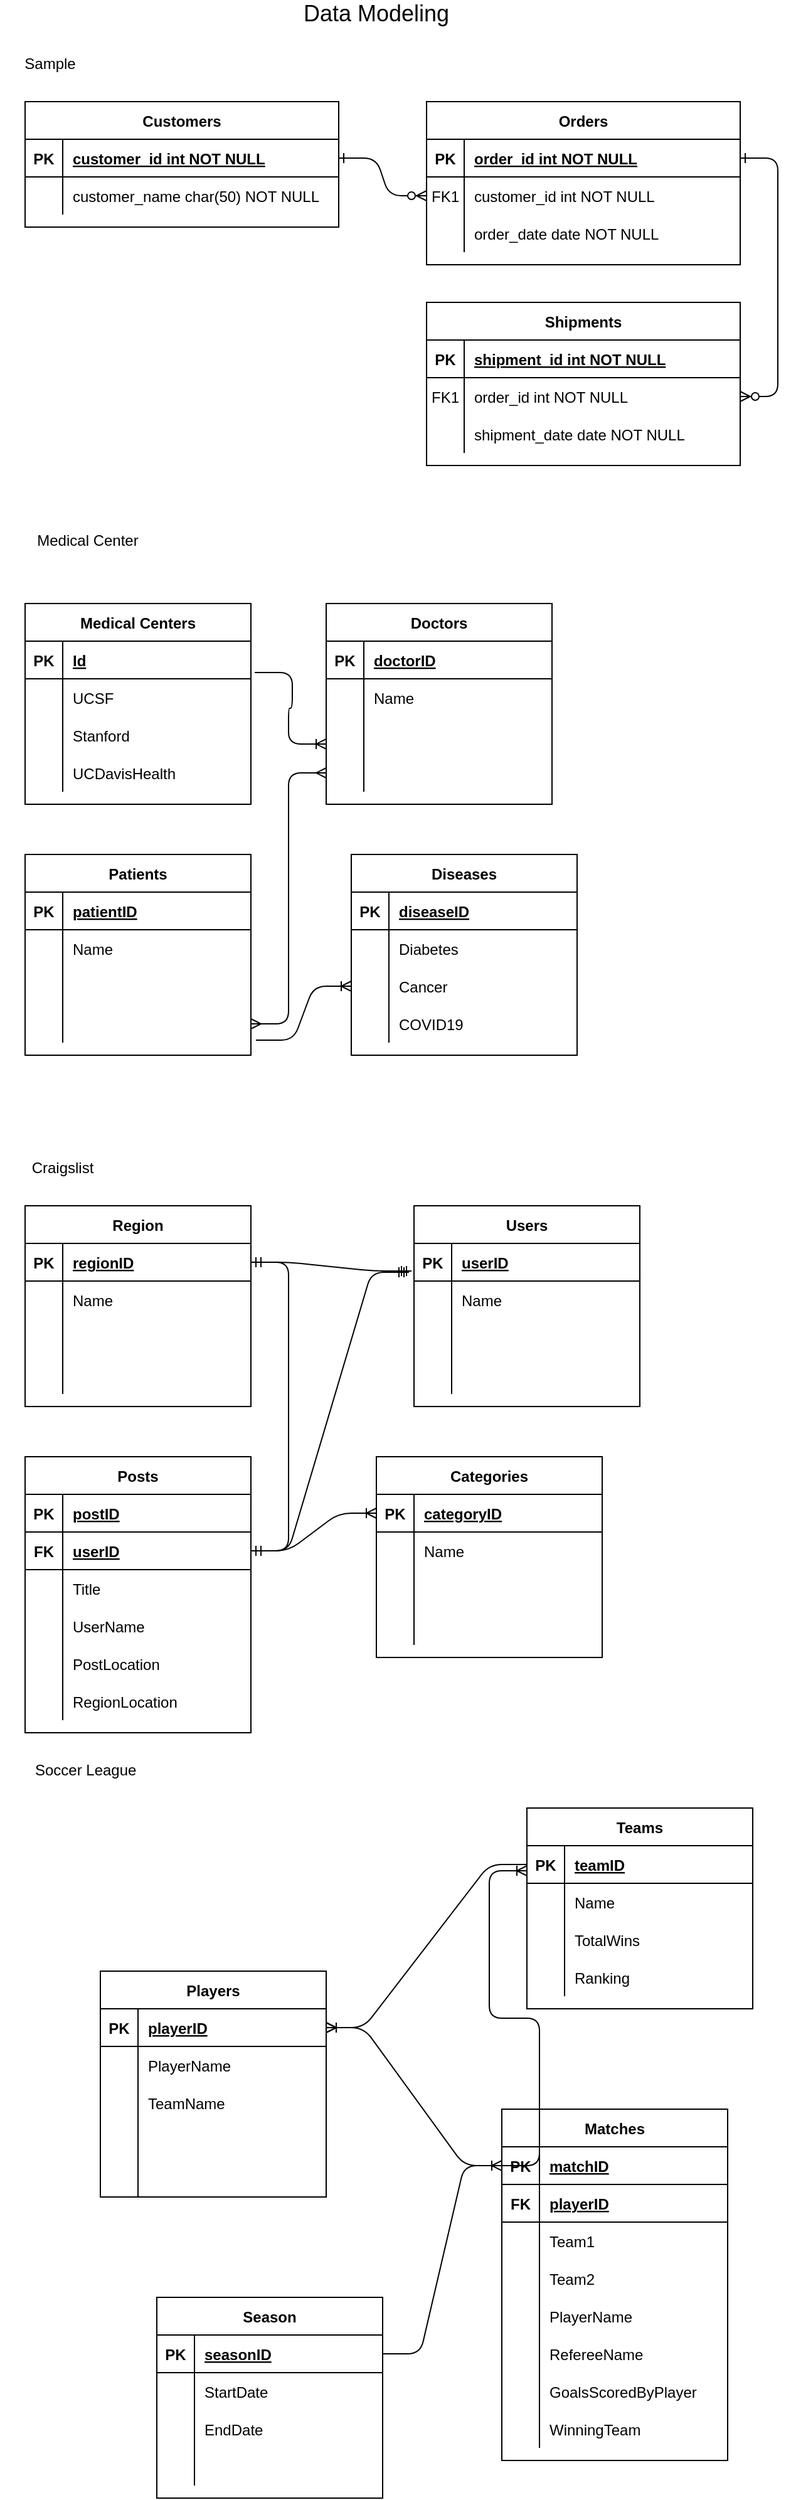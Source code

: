 <mxfile version="14.3.2" type="github">
  <diagram id="R2lEEEUBdFMjLlhIrx00" name="Page-1">
    <mxGraphModel dx="645" dy="702" grid="1" gridSize="10" guides="1" tooltips="1" connect="1" arrows="1" fold="1" page="1" pageScale="1" pageWidth="850" pageHeight="1100" math="0" shadow="0" extFonts="Permanent Marker^https://fonts.googleapis.com/css?family=Permanent+Marker">
      <root>
        <mxCell id="0" />
        <mxCell id="1" parent="0" />
        <mxCell id="C-vyLk0tnHw3VtMMgP7b-1" value="" style="edgeStyle=entityRelationEdgeStyle;endArrow=ERzeroToMany;startArrow=ERone;endFill=1;startFill=0;" parent="1" source="C-vyLk0tnHw3VtMMgP7b-24" target="C-vyLk0tnHw3VtMMgP7b-6" edge="1">
          <mxGeometry width="100" height="100" relative="1" as="geometry">
            <mxPoint x="340" y="720" as="sourcePoint" />
            <mxPoint x="440" y="620" as="targetPoint" />
          </mxGeometry>
        </mxCell>
        <mxCell id="C-vyLk0tnHw3VtMMgP7b-12" value="" style="edgeStyle=entityRelationEdgeStyle;endArrow=ERzeroToMany;startArrow=ERone;endFill=1;startFill=0;" parent="1" source="C-vyLk0tnHw3VtMMgP7b-3" target="C-vyLk0tnHw3VtMMgP7b-17" edge="1">
          <mxGeometry width="100" height="100" relative="1" as="geometry">
            <mxPoint x="400" y="180" as="sourcePoint" />
            <mxPoint x="460" y="205" as="targetPoint" />
          </mxGeometry>
        </mxCell>
        <mxCell id="C-vyLk0tnHw3VtMMgP7b-2" value="Orders" style="shape=table;startSize=30;container=1;collapsible=1;childLayout=tableLayout;fixedRows=1;rowLines=0;fontStyle=1;align=center;resizeLast=1;" parent="1" vertex="1">
          <mxGeometry x="440" y="80" width="250" height="130" as="geometry" />
        </mxCell>
        <mxCell id="C-vyLk0tnHw3VtMMgP7b-3" value="" style="shape=partialRectangle;collapsible=0;dropTarget=0;pointerEvents=0;fillColor=none;points=[[0,0.5],[1,0.5]];portConstraint=eastwest;top=0;left=0;right=0;bottom=1;" parent="C-vyLk0tnHw3VtMMgP7b-2" vertex="1">
          <mxGeometry y="30" width="250" height="30" as="geometry" />
        </mxCell>
        <mxCell id="C-vyLk0tnHw3VtMMgP7b-4" value="PK" style="shape=partialRectangle;overflow=hidden;connectable=0;fillColor=none;top=0;left=0;bottom=0;right=0;fontStyle=1;" parent="C-vyLk0tnHw3VtMMgP7b-3" vertex="1">
          <mxGeometry width="30" height="30" as="geometry" />
        </mxCell>
        <mxCell id="C-vyLk0tnHw3VtMMgP7b-5" value="order_id int NOT NULL " style="shape=partialRectangle;overflow=hidden;connectable=0;fillColor=none;top=0;left=0;bottom=0;right=0;align=left;spacingLeft=6;fontStyle=5;" parent="C-vyLk0tnHw3VtMMgP7b-3" vertex="1">
          <mxGeometry x="30" width="220" height="30" as="geometry" />
        </mxCell>
        <mxCell id="C-vyLk0tnHw3VtMMgP7b-6" value="" style="shape=partialRectangle;collapsible=0;dropTarget=0;pointerEvents=0;fillColor=none;points=[[0,0.5],[1,0.5]];portConstraint=eastwest;top=0;left=0;right=0;bottom=0;" parent="C-vyLk0tnHw3VtMMgP7b-2" vertex="1">
          <mxGeometry y="60" width="250" height="30" as="geometry" />
        </mxCell>
        <mxCell id="C-vyLk0tnHw3VtMMgP7b-7" value="FK1" style="shape=partialRectangle;overflow=hidden;connectable=0;fillColor=none;top=0;left=0;bottom=0;right=0;" parent="C-vyLk0tnHw3VtMMgP7b-6" vertex="1">
          <mxGeometry width="30" height="30" as="geometry" />
        </mxCell>
        <mxCell id="C-vyLk0tnHw3VtMMgP7b-8" value="customer_id int NOT NULL" style="shape=partialRectangle;overflow=hidden;connectable=0;fillColor=none;top=0;left=0;bottom=0;right=0;align=left;spacingLeft=6;" parent="C-vyLk0tnHw3VtMMgP7b-6" vertex="1">
          <mxGeometry x="30" width="220" height="30" as="geometry" />
        </mxCell>
        <mxCell id="C-vyLk0tnHw3VtMMgP7b-9" value="" style="shape=partialRectangle;collapsible=0;dropTarget=0;pointerEvents=0;fillColor=none;points=[[0,0.5],[1,0.5]];portConstraint=eastwest;top=0;left=0;right=0;bottom=0;" parent="C-vyLk0tnHw3VtMMgP7b-2" vertex="1">
          <mxGeometry y="90" width="250" height="30" as="geometry" />
        </mxCell>
        <mxCell id="C-vyLk0tnHw3VtMMgP7b-10" value="" style="shape=partialRectangle;overflow=hidden;connectable=0;fillColor=none;top=0;left=0;bottom=0;right=0;" parent="C-vyLk0tnHw3VtMMgP7b-9" vertex="1">
          <mxGeometry width="30" height="30" as="geometry" />
        </mxCell>
        <mxCell id="C-vyLk0tnHw3VtMMgP7b-11" value="order_date date NOT NULL" style="shape=partialRectangle;overflow=hidden;connectable=0;fillColor=none;top=0;left=0;bottom=0;right=0;align=left;spacingLeft=6;" parent="C-vyLk0tnHw3VtMMgP7b-9" vertex="1">
          <mxGeometry x="30" width="220" height="30" as="geometry" />
        </mxCell>
        <mxCell id="C-vyLk0tnHw3VtMMgP7b-13" value="Shipments" style="shape=table;startSize=30;container=1;collapsible=1;childLayout=tableLayout;fixedRows=1;rowLines=0;fontStyle=1;align=center;resizeLast=1;" parent="1" vertex="1">
          <mxGeometry x="440" y="240" width="250" height="130" as="geometry" />
        </mxCell>
        <mxCell id="C-vyLk0tnHw3VtMMgP7b-14" value="" style="shape=partialRectangle;collapsible=0;dropTarget=0;pointerEvents=0;fillColor=none;points=[[0,0.5],[1,0.5]];portConstraint=eastwest;top=0;left=0;right=0;bottom=1;" parent="C-vyLk0tnHw3VtMMgP7b-13" vertex="1">
          <mxGeometry y="30" width="250" height="30" as="geometry" />
        </mxCell>
        <mxCell id="C-vyLk0tnHw3VtMMgP7b-15" value="PK" style="shape=partialRectangle;overflow=hidden;connectable=0;fillColor=none;top=0;left=0;bottom=0;right=0;fontStyle=1;" parent="C-vyLk0tnHw3VtMMgP7b-14" vertex="1">
          <mxGeometry width="30" height="30" as="geometry" />
        </mxCell>
        <mxCell id="C-vyLk0tnHw3VtMMgP7b-16" value="shipment_id int NOT NULL " style="shape=partialRectangle;overflow=hidden;connectable=0;fillColor=none;top=0;left=0;bottom=0;right=0;align=left;spacingLeft=6;fontStyle=5;" parent="C-vyLk0tnHw3VtMMgP7b-14" vertex="1">
          <mxGeometry x="30" width="220" height="30" as="geometry" />
        </mxCell>
        <mxCell id="C-vyLk0tnHw3VtMMgP7b-17" value="" style="shape=partialRectangle;collapsible=0;dropTarget=0;pointerEvents=0;fillColor=none;points=[[0,0.5],[1,0.5]];portConstraint=eastwest;top=0;left=0;right=0;bottom=0;" parent="C-vyLk0tnHw3VtMMgP7b-13" vertex="1">
          <mxGeometry y="60" width="250" height="30" as="geometry" />
        </mxCell>
        <mxCell id="C-vyLk0tnHw3VtMMgP7b-18" value="FK1" style="shape=partialRectangle;overflow=hidden;connectable=0;fillColor=none;top=0;left=0;bottom=0;right=0;" parent="C-vyLk0tnHw3VtMMgP7b-17" vertex="1">
          <mxGeometry width="30" height="30" as="geometry" />
        </mxCell>
        <mxCell id="C-vyLk0tnHw3VtMMgP7b-19" value="order_id int NOT NULL" style="shape=partialRectangle;overflow=hidden;connectable=0;fillColor=none;top=0;left=0;bottom=0;right=0;align=left;spacingLeft=6;" parent="C-vyLk0tnHw3VtMMgP7b-17" vertex="1">
          <mxGeometry x="30" width="220" height="30" as="geometry" />
        </mxCell>
        <mxCell id="C-vyLk0tnHw3VtMMgP7b-20" value="" style="shape=partialRectangle;collapsible=0;dropTarget=0;pointerEvents=0;fillColor=none;points=[[0,0.5],[1,0.5]];portConstraint=eastwest;top=0;left=0;right=0;bottom=0;" parent="C-vyLk0tnHw3VtMMgP7b-13" vertex="1">
          <mxGeometry y="90" width="250" height="30" as="geometry" />
        </mxCell>
        <mxCell id="C-vyLk0tnHw3VtMMgP7b-21" value="" style="shape=partialRectangle;overflow=hidden;connectable=0;fillColor=none;top=0;left=0;bottom=0;right=0;" parent="C-vyLk0tnHw3VtMMgP7b-20" vertex="1">
          <mxGeometry width="30" height="30" as="geometry" />
        </mxCell>
        <mxCell id="C-vyLk0tnHw3VtMMgP7b-22" value="shipment_date date NOT NULL" style="shape=partialRectangle;overflow=hidden;connectable=0;fillColor=none;top=0;left=0;bottom=0;right=0;align=left;spacingLeft=6;" parent="C-vyLk0tnHw3VtMMgP7b-20" vertex="1">
          <mxGeometry x="30" width="220" height="30" as="geometry" />
        </mxCell>
        <mxCell id="C-vyLk0tnHw3VtMMgP7b-23" value="Customers" style="shape=table;startSize=30;container=1;collapsible=1;childLayout=tableLayout;fixedRows=1;rowLines=0;fontStyle=1;align=center;resizeLast=1;" parent="1" vertex="1">
          <mxGeometry x="120" y="80" width="250" height="100" as="geometry" />
        </mxCell>
        <mxCell id="C-vyLk0tnHw3VtMMgP7b-24" value="" style="shape=partialRectangle;collapsible=0;dropTarget=0;pointerEvents=0;fillColor=none;points=[[0,0.5],[1,0.5]];portConstraint=eastwest;top=0;left=0;right=0;bottom=1;" parent="C-vyLk0tnHw3VtMMgP7b-23" vertex="1">
          <mxGeometry y="30" width="250" height="30" as="geometry" />
        </mxCell>
        <mxCell id="C-vyLk0tnHw3VtMMgP7b-25" value="PK" style="shape=partialRectangle;overflow=hidden;connectable=0;fillColor=none;top=0;left=0;bottom=0;right=0;fontStyle=1;" parent="C-vyLk0tnHw3VtMMgP7b-24" vertex="1">
          <mxGeometry width="30" height="30" as="geometry" />
        </mxCell>
        <mxCell id="C-vyLk0tnHw3VtMMgP7b-26" value="customer_id int NOT NULL " style="shape=partialRectangle;overflow=hidden;connectable=0;fillColor=none;top=0;left=0;bottom=0;right=0;align=left;spacingLeft=6;fontStyle=5;" parent="C-vyLk0tnHw3VtMMgP7b-24" vertex="1">
          <mxGeometry x="30" width="220" height="30" as="geometry" />
        </mxCell>
        <mxCell id="C-vyLk0tnHw3VtMMgP7b-27" value="" style="shape=partialRectangle;collapsible=0;dropTarget=0;pointerEvents=0;fillColor=none;points=[[0,0.5],[1,0.5]];portConstraint=eastwest;top=0;left=0;right=0;bottom=0;" parent="C-vyLk0tnHw3VtMMgP7b-23" vertex="1">
          <mxGeometry y="60" width="250" height="30" as="geometry" />
        </mxCell>
        <mxCell id="C-vyLk0tnHw3VtMMgP7b-28" value="" style="shape=partialRectangle;overflow=hidden;connectable=0;fillColor=none;top=0;left=0;bottom=0;right=0;" parent="C-vyLk0tnHw3VtMMgP7b-27" vertex="1">
          <mxGeometry width="30" height="30" as="geometry" />
        </mxCell>
        <mxCell id="C-vyLk0tnHw3VtMMgP7b-29" value="customer_name char(50) NOT NULL" style="shape=partialRectangle;overflow=hidden;connectable=0;fillColor=none;top=0;left=0;bottom=0;right=0;align=left;spacingLeft=6;" parent="C-vyLk0tnHw3VtMMgP7b-27" vertex="1">
          <mxGeometry x="30" width="220" height="30" as="geometry" />
        </mxCell>
        <mxCell id="OICg_AFk18oYCSIzm3PE-1" value="Sample" style="text;html=1;strokeColor=none;fillColor=none;align=center;verticalAlign=middle;whiteSpace=wrap;rounded=0;" vertex="1" parent="1">
          <mxGeometry x="120" y="40" width="40" height="20" as="geometry" />
        </mxCell>
        <mxCell id="OICg_AFk18oYCSIzm3PE-2" value="&lt;font style=&quot;font-size: 18px&quot;&gt;Data Modeling&lt;/font&gt;" style="text;html=1;strokeColor=none;fillColor=none;align=center;verticalAlign=middle;whiteSpace=wrap;rounded=0;" vertex="1" parent="1">
          <mxGeometry x="100" width="600" height="20" as="geometry" />
        </mxCell>
        <mxCell id="OICg_AFk18oYCSIzm3PE-19" value="Medical Centers" style="shape=table;startSize=30;container=1;collapsible=1;childLayout=tableLayout;fixedRows=1;rowLines=0;fontStyle=1;align=center;resizeLast=1;" vertex="1" parent="1">
          <mxGeometry x="120" y="480" width="180" height="160" as="geometry" />
        </mxCell>
        <mxCell id="OICg_AFk18oYCSIzm3PE-20" value="" style="shape=partialRectangle;collapsible=0;dropTarget=0;pointerEvents=0;fillColor=none;top=0;left=0;bottom=1;right=0;points=[[0,0.5],[1,0.5]];portConstraint=eastwest;" vertex="1" parent="OICg_AFk18oYCSIzm3PE-19">
          <mxGeometry y="30" width="180" height="30" as="geometry" />
        </mxCell>
        <mxCell id="OICg_AFk18oYCSIzm3PE-21" value="PK" style="shape=partialRectangle;connectable=0;fillColor=none;top=0;left=0;bottom=0;right=0;fontStyle=1;overflow=hidden;" vertex="1" parent="OICg_AFk18oYCSIzm3PE-20">
          <mxGeometry width="30" height="30" as="geometry" />
        </mxCell>
        <mxCell id="OICg_AFk18oYCSIzm3PE-22" value="Id" style="shape=partialRectangle;connectable=0;fillColor=none;top=0;left=0;bottom=0;right=0;align=left;spacingLeft=6;fontStyle=5;overflow=hidden;" vertex="1" parent="OICg_AFk18oYCSIzm3PE-20">
          <mxGeometry x="30" width="150" height="30" as="geometry" />
        </mxCell>
        <mxCell id="OICg_AFk18oYCSIzm3PE-23" value="" style="shape=partialRectangle;collapsible=0;dropTarget=0;pointerEvents=0;fillColor=none;top=0;left=0;bottom=0;right=0;points=[[0,0.5],[1,0.5]];portConstraint=eastwest;" vertex="1" parent="OICg_AFk18oYCSIzm3PE-19">
          <mxGeometry y="60" width="180" height="30" as="geometry" />
        </mxCell>
        <mxCell id="OICg_AFk18oYCSIzm3PE-24" value="" style="shape=partialRectangle;connectable=0;fillColor=none;top=0;left=0;bottom=0;right=0;editable=1;overflow=hidden;" vertex="1" parent="OICg_AFk18oYCSIzm3PE-23">
          <mxGeometry width="30" height="30" as="geometry" />
        </mxCell>
        <mxCell id="OICg_AFk18oYCSIzm3PE-25" value="UCSF" style="shape=partialRectangle;connectable=0;fillColor=none;top=0;left=0;bottom=0;right=0;align=left;spacingLeft=6;overflow=hidden;" vertex="1" parent="OICg_AFk18oYCSIzm3PE-23">
          <mxGeometry x="30" width="150" height="30" as="geometry" />
        </mxCell>
        <mxCell id="OICg_AFk18oYCSIzm3PE-26" value="" style="shape=partialRectangle;collapsible=0;dropTarget=0;pointerEvents=0;fillColor=none;top=0;left=0;bottom=0;right=0;points=[[0,0.5],[1,0.5]];portConstraint=eastwest;" vertex="1" parent="OICg_AFk18oYCSIzm3PE-19">
          <mxGeometry y="90" width="180" height="30" as="geometry" />
        </mxCell>
        <mxCell id="OICg_AFk18oYCSIzm3PE-27" value="" style="shape=partialRectangle;connectable=0;fillColor=none;top=0;left=0;bottom=0;right=0;editable=1;overflow=hidden;" vertex="1" parent="OICg_AFk18oYCSIzm3PE-26">
          <mxGeometry width="30" height="30" as="geometry" />
        </mxCell>
        <mxCell id="OICg_AFk18oYCSIzm3PE-28" value="Stanford" style="shape=partialRectangle;connectable=0;fillColor=none;top=0;left=0;bottom=0;right=0;align=left;spacingLeft=6;overflow=hidden;" vertex="1" parent="OICg_AFk18oYCSIzm3PE-26">
          <mxGeometry x="30" width="150" height="30" as="geometry" />
        </mxCell>
        <mxCell id="OICg_AFk18oYCSIzm3PE-29" value="" style="shape=partialRectangle;collapsible=0;dropTarget=0;pointerEvents=0;fillColor=none;top=0;left=0;bottom=0;right=0;points=[[0,0.5],[1,0.5]];portConstraint=eastwest;" vertex="1" parent="OICg_AFk18oYCSIzm3PE-19">
          <mxGeometry y="120" width="180" height="30" as="geometry" />
        </mxCell>
        <mxCell id="OICg_AFk18oYCSIzm3PE-30" value="" style="shape=partialRectangle;connectable=0;fillColor=none;top=0;left=0;bottom=0;right=0;editable=1;overflow=hidden;" vertex="1" parent="OICg_AFk18oYCSIzm3PE-29">
          <mxGeometry width="30" height="30" as="geometry" />
        </mxCell>
        <mxCell id="OICg_AFk18oYCSIzm3PE-31" value="UCDavisHealth" style="shape=partialRectangle;connectable=0;fillColor=none;top=0;left=0;bottom=0;right=0;align=left;spacingLeft=6;overflow=hidden;" vertex="1" parent="OICg_AFk18oYCSIzm3PE-29">
          <mxGeometry x="30" width="150" height="30" as="geometry" />
        </mxCell>
        <mxCell id="OICg_AFk18oYCSIzm3PE-32" value="Doctors" style="shape=table;startSize=30;container=1;collapsible=1;childLayout=tableLayout;fixedRows=1;rowLines=0;fontStyle=1;align=center;resizeLast=1;" vertex="1" parent="1">
          <mxGeometry x="360" y="480" width="180" height="160" as="geometry" />
        </mxCell>
        <mxCell id="OICg_AFk18oYCSIzm3PE-33" value="" style="shape=partialRectangle;collapsible=0;dropTarget=0;pointerEvents=0;fillColor=none;top=0;left=0;bottom=1;right=0;points=[[0,0.5],[1,0.5]];portConstraint=eastwest;" vertex="1" parent="OICg_AFk18oYCSIzm3PE-32">
          <mxGeometry y="30" width="180" height="30" as="geometry" />
        </mxCell>
        <mxCell id="OICg_AFk18oYCSIzm3PE-34" value="PK" style="shape=partialRectangle;connectable=0;fillColor=none;top=0;left=0;bottom=0;right=0;fontStyle=1;overflow=hidden;" vertex="1" parent="OICg_AFk18oYCSIzm3PE-33">
          <mxGeometry width="30" height="30" as="geometry" />
        </mxCell>
        <mxCell id="OICg_AFk18oYCSIzm3PE-35" value="doctorID" style="shape=partialRectangle;connectable=0;fillColor=none;top=0;left=0;bottom=0;right=0;align=left;spacingLeft=6;fontStyle=5;overflow=hidden;" vertex="1" parent="OICg_AFk18oYCSIzm3PE-33">
          <mxGeometry x="30" width="150" height="30" as="geometry" />
        </mxCell>
        <mxCell id="OICg_AFk18oYCSIzm3PE-36" value="" style="shape=partialRectangle;collapsible=0;dropTarget=0;pointerEvents=0;fillColor=none;top=0;left=0;bottom=0;right=0;points=[[0,0.5],[1,0.5]];portConstraint=eastwest;" vertex="1" parent="OICg_AFk18oYCSIzm3PE-32">
          <mxGeometry y="60" width="180" height="30" as="geometry" />
        </mxCell>
        <mxCell id="OICg_AFk18oYCSIzm3PE-37" value="" style="shape=partialRectangle;connectable=0;fillColor=none;top=0;left=0;bottom=0;right=0;editable=1;overflow=hidden;" vertex="1" parent="OICg_AFk18oYCSIzm3PE-36">
          <mxGeometry width="30" height="30" as="geometry" />
        </mxCell>
        <mxCell id="OICg_AFk18oYCSIzm3PE-38" value="Name" style="shape=partialRectangle;connectable=0;fillColor=none;top=0;left=0;bottom=0;right=0;align=left;spacingLeft=6;overflow=hidden;" vertex="1" parent="OICg_AFk18oYCSIzm3PE-36">
          <mxGeometry x="30" width="150" height="30" as="geometry" />
        </mxCell>
        <mxCell id="OICg_AFk18oYCSIzm3PE-39" value="" style="shape=partialRectangle;collapsible=0;dropTarget=0;pointerEvents=0;fillColor=none;top=0;left=0;bottom=0;right=0;points=[[0,0.5],[1,0.5]];portConstraint=eastwest;" vertex="1" parent="OICg_AFk18oYCSIzm3PE-32">
          <mxGeometry y="90" width="180" height="30" as="geometry" />
        </mxCell>
        <mxCell id="OICg_AFk18oYCSIzm3PE-40" value="" style="shape=partialRectangle;connectable=0;fillColor=none;top=0;left=0;bottom=0;right=0;editable=1;overflow=hidden;" vertex="1" parent="OICg_AFk18oYCSIzm3PE-39">
          <mxGeometry width="30" height="30" as="geometry" />
        </mxCell>
        <mxCell id="OICg_AFk18oYCSIzm3PE-41" value="" style="shape=partialRectangle;connectable=0;fillColor=none;top=0;left=0;bottom=0;right=0;align=left;spacingLeft=6;overflow=hidden;" vertex="1" parent="OICg_AFk18oYCSIzm3PE-39">
          <mxGeometry x="30" width="150" height="30" as="geometry" />
        </mxCell>
        <mxCell id="OICg_AFk18oYCSIzm3PE-42" value="" style="shape=partialRectangle;collapsible=0;dropTarget=0;pointerEvents=0;fillColor=none;top=0;left=0;bottom=0;right=0;points=[[0,0.5],[1,0.5]];portConstraint=eastwest;" vertex="1" parent="OICg_AFk18oYCSIzm3PE-32">
          <mxGeometry y="120" width="180" height="30" as="geometry" />
        </mxCell>
        <mxCell id="OICg_AFk18oYCSIzm3PE-43" value="" style="shape=partialRectangle;connectable=0;fillColor=none;top=0;left=0;bottom=0;right=0;editable=1;overflow=hidden;" vertex="1" parent="OICg_AFk18oYCSIzm3PE-42">
          <mxGeometry width="30" height="30" as="geometry" />
        </mxCell>
        <mxCell id="OICg_AFk18oYCSIzm3PE-44" value="" style="shape=partialRectangle;connectable=0;fillColor=none;top=0;left=0;bottom=0;right=0;align=left;spacingLeft=6;overflow=hidden;" vertex="1" parent="OICg_AFk18oYCSIzm3PE-42">
          <mxGeometry x="30" width="150" height="30" as="geometry" />
        </mxCell>
        <mxCell id="OICg_AFk18oYCSIzm3PE-45" value="Patients" style="shape=table;startSize=30;container=1;collapsible=1;childLayout=tableLayout;fixedRows=1;rowLines=0;fontStyle=1;align=center;resizeLast=1;" vertex="1" parent="1">
          <mxGeometry x="120" y="680" width="180" height="160" as="geometry" />
        </mxCell>
        <mxCell id="OICg_AFk18oYCSIzm3PE-46" value="" style="shape=partialRectangle;collapsible=0;dropTarget=0;pointerEvents=0;fillColor=none;top=0;left=0;bottom=1;right=0;points=[[0,0.5],[1,0.5]];portConstraint=eastwest;" vertex="1" parent="OICg_AFk18oYCSIzm3PE-45">
          <mxGeometry y="30" width="180" height="30" as="geometry" />
        </mxCell>
        <mxCell id="OICg_AFk18oYCSIzm3PE-47" value="PK" style="shape=partialRectangle;connectable=0;fillColor=none;top=0;left=0;bottom=0;right=0;fontStyle=1;overflow=hidden;" vertex="1" parent="OICg_AFk18oYCSIzm3PE-46">
          <mxGeometry width="30" height="30" as="geometry" />
        </mxCell>
        <mxCell id="OICg_AFk18oYCSIzm3PE-48" value="patientID" style="shape=partialRectangle;connectable=0;fillColor=none;top=0;left=0;bottom=0;right=0;align=left;spacingLeft=6;fontStyle=5;overflow=hidden;" vertex="1" parent="OICg_AFk18oYCSIzm3PE-46">
          <mxGeometry x="30" width="150" height="30" as="geometry" />
        </mxCell>
        <mxCell id="OICg_AFk18oYCSIzm3PE-49" value="" style="shape=partialRectangle;collapsible=0;dropTarget=0;pointerEvents=0;fillColor=none;top=0;left=0;bottom=0;right=0;points=[[0,0.5],[1,0.5]];portConstraint=eastwest;" vertex="1" parent="OICg_AFk18oYCSIzm3PE-45">
          <mxGeometry y="60" width="180" height="30" as="geometry" />
        </mxCell>
        <mxCell id="OICg_AFk18oYCSIzm3PE-50" value="" style="shape=partialRectangle;connectable=0;fillColor=none;top=0;left=0;bottom=0;right=0;editable=1;overflow=hidden;" vertex="1" parent="OICg_AFk18oYCSIzm3PE-49">
          <mxGeometry width="30" height="30" as="geometry" />
        </mxCell>
        <mxCell id="OICg_AFk18oYCSIzm3PE-51" value="Name" style="shape=partialRectangle;connectable=0;fillColor=none;top=0;left=0;bottom=0;right=0;align=left;spacingLeft=6;overflow=hidden;" vertex="1" parent="OICg_AFk18oYCSIzm3PE-49">
          <mxGeometry x="30" width="150" height="30" as="geometry" />
        </mxCell>
        <mxCell id="OICg_AFk18oYCSIzm3PE-52" value="" style="shape=partialRectangle;collapsible=0;dropTarget=0;pointerEvents=0;fillColor=none;top=0;left=0;bottom=0;right=0;points=[[0,0.5],[1,0.5]];portConstraint=eastwest;" vertex="1" parent="OICg_AFk18oYCSIzm3PE-45">
          <mxGeometry y="90" width="180" height="30" as="geometry" />
        </mxCell>
        <mxCell id="OICg_AFk18oYCSIzm3PE-53" value="" style="shape=partialRectangle;connectable=0;fillColor=none;top=0;left=0;bottom=0;right=0;editable=1;overflow=hidden;" vertex="1" parent="OICg_AFk18oYCSIzm3PE-52">
          <mxGeometry width="30" height="30" as="geometry" />
        </mxCell>
        <mxCell id="OICg_AFk18oYCSIzm3PE-54" value="" style="shape=partialRectangle;connectable=0;fillColor=none;top=0;left=0;bottom=0;right=0;align=left;spacingLeft=6;overflow=hidden;" vertex="1" parent="OICg_AFk18oYCSIzm3PE-52">
          <mxGeometry x="30" width="150" height="30" as="geometry" />
        </mxCell>
        <mxCell id="OICg_AFk18oYCSIzm3PE-55" value="" style="shape=partialRectangle;collapsible=0;dropTarget=0;pointerEvents=0;fillColor=none;top=0;left=0;bottom=0;right=0;points=[[0,0.5],[1,0.5]];portConstraint=eastwest;" vertex="1" parent="OICg_AFk18oYCSIzm3PE-45">
          <mxGeometry y="120" width="180" height="30" as="geometry" />
        </mxCell>
        <mxCell id="OICg_AFk18oYCSIzm3PE-56" value="" style="shape=partialRectangle;connectable=0;fillColor=none;top=0;left=0;bottom=0;right=0;editable=1;overflow=hidden;" vertex="1" parent="OICg_AFk18oYCSIzm3PE-55">
          <mxGeometry width="30" height="30" as="geometry" />
        </mxCell>
        <mxCell id="OICg_AFk18oYCSIzm3PE-57" value="" style="shape=partialRectangle;connectable=0;fillColor=none;top=0;left=0;bottom=0;right=0;align=left;spacingLeft=6;overflow=hidden;" vertex="1" parent="OICg_AFk18oYCSIzm3PE-55">
          <mxGeometry x="30" width="150" height="30" as="geometry" />
        </mxCell>
        <mxCell id="OICg_AFk18oYCSIzm3PE-58" value="Diseases" style="shape=table;startSize=30;container=1;collapsible=1;childLayout=tableLayout;fixedRows=1;rowLines=0;fontStyle=1;align=center;resizeLast=1;" vertex="1" parent="1">
          <mxGeometry x="380" y="680" width="180" height="160" as="geometry" />
        </mxCell>
        <mxCell id="OICg_AFk18oYCSIzm3PE-59" value="" style="shape=partialRectangle;collapsible=0;dropTarget=0;pointerEvents=0;fillColor=none;top=0;left=0;bottom=1;right=0;points=[[0,0.5],[1,0.5]];portConstraint=eastwest;" vertex="1" parent="OICg_AFk18oYCSIzm3PE-58">
          <mxGeometry y="30" width="180" height="30" as="geometry" />
        </mxCell>
        <mxCell id="OICg_AFk18oYCSIzm3PE-60" value="PK" style="shape=partialRectangle;connectable=0;fillColor=none;top=0;left=0;bottom=0;right=0;fontStyle=1;overflow=hidden;" vertex="1" parent="OICg_AFk18oYCSIzm3PE-59">
          <mxGeometry width="30" height="30" as="geometry" />
        </mxCell>
        <mxCell id="OICg_AFk18oYCSIzm3PE-61" value="diseaseID" style="shape=partialRectangle;connectable=0;fillColor=none;top=0;left=0;bottom=0;right=0;align=left;spacingLeft=6;fontStyle=5;overflow=hidden;" vertex="1" parent="OICg_AFk18oYCSIzm3PE-59">
          <mxGeometry x="30" width="150" height="30" as="geometry" />
        </mxCell>
        <mxCell id="OICg_AFk18oYCSIzm3PE-62" value="" style="shape=partialRectangle;collapsible=0;dropTarget=0;pointerEvents=0;fillColor=none;top=0;left=0;bottom=0;right=0;points=[[0,0.5],[1,0.5]];portConstraint=eastwest;" vertex="1" parent="OICg_AFk18oYCSIzm3PE-58">
          <mxGeometry y="60" width="180" height="30" as="geometry" />
        </mxCell>
        <mxCell id="OICg_AFk18oYCSIzm3PE-63" value="" style="shape=partialRectangle;connectable=0;fillColor=none;top=0;left=0;bottom=0;right=0;editable=1;overflow=hidden;" vertex="1" parent="OICg_AFk18oYCSIzm3PE-62">
          <mxGeometry width="30" height="30" as="geometry" />
        </mxCell>
        <mxCell id="OICg_AFk18oYCSIzm3PE-64" value="Diabetes" style="shape=partialRectangle;connectable=0;fillColor=none;top=0;left=0;bottom=0;right=0;align=left;spacingLeft=6;overflow=hidden;" vertex="1" parent="OICg_AFk18oYCSIzm3PE-62">
          <mxGeometry x="30" width="150" height="30" as="geometry" />
        </mxCell>
        <mxCell id="OICg_AFk18oYCSIzm3PE-65" value="" style="shape=partialRectangle;collapsible=0;dropTarget=0;pointerEvents=0;fillColor=none;top=0;left=0;bottom=0;right=0;points=[[0,0.5],[1,0.5]];portConstraint=eastwest;" vertex="1" parent="OICg_AFk18oYCSIzm3PE-58">
          <mxGeometry y="90" width="180" height="30" as="geometry" />
        </mxCell>
        <mxCell id="OICg_AFk18oYCSIzm3PE-66" value="" style="shape=partialRectangle;connectable=0;fillColor=none;top=0;left=0;bottom=0;right=0;editable=1;overflow=hidden;" vertex="1" parent="OICg_AFk18oYCSIzm3PE-65">
          <mxGeometry width="30" height="30" as="geometry" />
        </mxCell>
        <mxCell id="OICg_AFk18oYCSIzm3PE-67" value="Cancer" style="shape=partialRectangle;connectable=0;fillColor=none;top=0;left=0;bottom=0;right=0;align=left;spacingLeft=6;overflow=hidden;" vertex="1" parent="OICg_AFk18oYCSIzm3PE-65">
          <mxGeometry x="30" width="150" height="30" as="geometry" />
        </mxCell>
        <mxCell id="OICg_AFk18oYCSIzm3PE-68" value="" style="shape=partialRectangle;collapsible=0;dropTarget=0;pointerEvents=0;fillColor=none;top=0;left=0;bottom=0;right=0;points=[[0,0.5],[1,0.5]];portConstraint=eastwest;" vertex="1" parent="OICg_AFk18oYCSIzm3PE-58">
          <mxGeometry y="120" width="180" height="30" as="geometry" />
        </mxCell>
        <mxCell id="OICg_AFk18oYCSIzm3PE-69" value="" style="shape=partialRectangle;connectable=0;fillColor=none;top=0;left=0;bottom=0;right=0;editable=1;overflow=hidden;" vertex="1" parent="OICg_AFk18oYCSIzm3PE-68">
          <mxGeometry width="30" height="30" as="geometry" />
        </mxCell>
        <mxCell id="OICg_AFk18oYCSIzm3PE-70" value="COVID19" style="shape=partialRectangle;connectable=0;fillColor=none;top=0;left=0;bottom=0;right=0;align=left;spacingLeft=6;overflow=hidden;" vertex="1" parent="OICg_AFk18oYCSIzm3PE-68">
          <mxGeometry x="30" width="150" height="30" as="geometry" />
        </mxCell>
        <mxCell id="OICg_AFk18oYCSIzm3PE-72" value="Medical Center" style="text;html=1;strokeColor=none;fillColor=none;align=center;verticalAlign=middle;whiteSpace=wrap;rounded=0;" vertex="1" parent="1">
          <mxGeometry x="120" y="420" width="100" height="20" as="geometry" />
        </mxCell>
        <mxCell id="OICg_AFk18oYCSIzm3PE-73" value="Craigslist" style="text;html=1;strokeColor=none;fillColor=none;align=center;verticalAlign=middle;whiteSpace=wrap;rounded=0;" vertex="1" parent="1">
          <mxGeometry x="130" y="920" width="40" height="20" as="geometry" />
        </mxCell>
        <mxCell id="OICg_AFk18oYCSIzm3PE-127" value="Region" style="shape=table;startSize=30;container=1;collapsible=1;childLayout=tableLayout;fixedRows=1;rowLines=0;fontStyle=1;align=center;resizeLast=1;" vertex="1" parent="1">
          <mxGeometry x="120" y="960" width="180" height="160" as="geometry" />
        </mxCell>
        <mxCell id="OICg_AFk18oYCSIzm3PE-128" value="" style="shape=partialRectangle;collapsible=0;dropTarget=0;pointerEvents=0;fillColor=none;top=0;left=0;bottom=1;right=0;points=[[0,0.5],[1,0.5]];portConstraint=eastwest;" vertex="1" parent="OICg_AFk18oYCSIzm3PE-127">
          <mxGeometry y="30" width="180" height="30" as="geometry" />
        </mxCell>
        <mxCell id="OICg_AFk18oYCSIzm3PE-129" value="PK" style="shape=partialRectangle;connectable=0;fillColor=none;top=0;left=0;bottom=0;right=0;fontStyle=1;overflow=hidden;" vertex="1" parent="OICg_AFk18oYCSIzm3PE-128">
          <mxGeometry width="30" height="30" as="geometry" />
        </mxCell>
        <mxCell id="OICg_AFk18oYCSIzm3PE-130" value="regionID" style="shape=partialRectangle;connectable=0;fillColor=none;top=0;left=0;bottom=0;right=0;align=left;spacingLeft=6;fontStyle=5;overflow=hidden;" vertex="1" parent="OICg_AFk18oYCSIzm3PE-128">
          <mxGeometry x="30" width="150" height="30" as="geometry" />
        </mxCell>
        <mxCell id="OICg_AFk18oYCSIzm3PE-131" value="" style="shape=partialRectangle;collapsible=0;dropTarget=0;pointerEvents=0;fillColor=none;top=0;left=0;bottom=0;right=0;points=[[0,0.5],[1,0.5]];portConstraint=eastwest;" vertex="1" parent="OICg_AFk18oYCSIzm3PE-127">
          <mxGeometry y="60" width="180" height="30" as="geometry" />
        </mxCell>
        <mxCell id="OICg_AFk18oYCSIzm3PE-132" value="" style="shape=partialRectangle;connectable=0;fillColor=none;top=0;left=0;bottom=0;right=0;editable=1;overflow=hidden;" vertex="1" parent="OICg_AFk18oYCSIzm3PE-131">
          <mxGeometry width="30" height="30" as="geometry" />
        </mxCell>
        <mxCell id="OICg_AFk18oYCSIzm3PE-133" value="Name" style="shape=partialRectangle;connectable=0;fillColor=none;top=0;left=0;bottom=0;right=0;align=left;spacingLeft=6;overflow=hidden;" vertex="1" parent="OICg_AFk18oYCSIzm3PE-131">
          <mxGeometry x="30" width="150" height="30" as="geometry" />
        </mxCell>
        <mxCell id="OICg_AFk18oYCSIzm3PE-134" value="" style="shape=partialRectangle;collapsible=0;dropTarget=0;pointerEvents=0;fillColor=none;top=0;left=0;bottom=0;right=0;points=[[0,0.5],[1,0.5]];portConstraint=eastwest;" vertex="1" parent="OICg_AFk18oYCSIzm3PE-127">
          <mxGeometry y="90" width="180" height="30" as="geometry" />
        </mxCell>
        <mxCell id="OICg_AFk18oYCSIzm3PE-135" value="" style="shape=partialRectangle;connectable=0;fillColor=none;top=0;left=0;bottom=0;right=0;editable=1;overflow=hidden;" vertex="1" parent="OICg_AFk18oYCSIzm3PE-134">
          <mxGeometry width="30" height="30" as="geometry" />
        </mxCell>
        <mxCell id="OICg_AFk18oYCSIzm3PE-136" value="" style="shape=partialRectangle;connectable=0;fillColor=none;top=0;left=0;bottom=0;right=0;align=left;spacingLeft=6;overflow=hidden;" vertex="1" parent="OICg_AFk18oYCSIzm3PE-134">
          <mxGeometry x="30" width="150" height="30" as="geometry" />
        </mxCell>
        <mxCell id="OICg_AFk18oYCSIzm3PE-137" value="" style="shape=partialRectangle;collapsible=0;dropTarget=0;pointerEvents=0;fillColor=none;top=0;left=0;bottom=0;right=0;points=[[0,0.5],[1,0.5]];portConstraint=eastwest;" vertex="1" parent="OICg_AFk18oYCSIzm3PE-127">
          <mxGeometry y="120" width="180" height="30" as="geometry" />
        </mxCell>
        <mxCell id="OICg_AFk18oYCSIzm3PE-138" value="" style="shape=partialRectangle;connectable=0;fillColor=none;top=0;left=0;bottom=0;right=0;editable=1;overflow=hidden;" vertex="1" parent="OICg_AFk18oYCSIzm3PE-137">
          <mxGeometry width="30" height="30" as="geometry" />
        </mxCell>
        <mxCell id="OICg_AFk18oYCSIzm3PE-139" value="" style="shape=partialRectangle;connectable=0;fillColor=none;top=0;left=0;bottom=0;right=0;align=left;spacingLeft=6;overflow=hidden;" vertex="1" parent="OICg_AFk18oYCSIzm3PE-137">
          <mxGeometry x="30" width="150" height="30" as="geometry" />
        </mxCell>
        <mxCell id="OICg_AFk18oYCSIzm3PE-140" value="Users" style="shape=table;startSize=30;container=1;collapsible=1;childLayout=tableLayout;fixedRows=1;rowLines=0;fontStyle=1;align=center;resizeLast=1;" vertex="1" parent="1">
          <mxGeometry x="430" y="960" width="180" height="160" as="geometry" />
        </mxCell>
        <mxCell id="OICg_AFk18oYCSIzm3PE-141" value="" style="shape=partialRectangle;collapsible=0;dropTarget=0;pointerEvents=0;fillColor=none;top=0;left=0;bottom=1;right=0;points=[[0,0.5],[1,0.5]];portConstraint=eastwest;" vertex="1" parent="OICg_AFk18oYCSIzm3PE-140">
          <mxGeometry y="30" width="180" height="30" as="geometry" />
        </mxCell>
        <mxCell id="OICg_AFk18oYCSIzm3PE-142" value="PK" style="shape=partialRectangle;connectable=0;fillColor=none;top=0;left=0;bottom=0;right=0;fontStyle=1;overflow=hidden;" vertex="1" parent="OICg_AFk18oYCSIzm3PE-141">
          <mxGeometry width="30" height="30" as="geometry" />
        </mxCell>
        <mxCell id="OICg_AFk18oYCSIzm3PE-143" value="userID" style="shape=partialRectangle;connectable=0;fillColor=none;top=0;left=0;bottom=0;right=0;align=left;spacingLeft=6;fontStyle=5;overflow=hidden;" vertex="1" parent="OICg_AFk18oYCSIzm3PE-141">
          <mxGeometry x="30" width="150" height="30" as="geometry" />
        </mxCell>
        <mxCell id="OICg_AFk18oYCSIzm3PE-144" value="" style="shape=partialRectangle;collapsible=0;dropTarget=0;pointerEvents=0;fillColor=none;top=0;left=0;bottom=0;right=0;points=[[0,0.5],[1,0.5]];portConstraint=eastwest;" vertex="1" parent="OICg_AFk18oYCSIzm3PE-140">
          <mxGeometry y="60" width="180" height="30" as="geometry" />
        </mxCell>
        <mxCell id="OICg_AFk18oYCSIzm3PE-145" value="" style="shape=partialRectangle;connectable=0;fillColor=none;top=0;left=0;bottom=0;right=0;editable=1;overflow=hidden;" vertex="1" parent="OICg_AFk18oYCSIzm3PE-144">
          <mxGeometry width="30" height="30" as="geometry" />
        </mxCell>
        <mxCell id="OICg_AFk18oYCSIzm3PE-146" value="Name" style="shape=partialRectangle;connectable=0;fillColor=none;top=0;left=0;bottom=0;right=0;align=left;spacingLeft=6;overflow=hidden;" vertex="1" parent="OICg_AFk18oYCSIzm3PE-144">
          <mxGeometry x="30" width="150" height="30" as="geometry" />
        </mxCell>
        <mxCell id="OICg_AFk18oYCSIzm3PE-147" value="" style="shape=partialRectangle;collapsible=0;dropTarget=0;pointerEvents=0;fillColor=none;top=0;left=0;bottom=0;right=0;points=[[0,0.5],[1,0.5]];portConstraint=eastwest;" vertex="1" parent="OICg_AFk18oYCSIzm3PE-140">
          <mxGeometry y="90" width="180" height="30" as="geometry" />
        </mxCell>
        <mxCell id="OICg_AFk18oYCSIzm3PE-148" value="" style="shape=partialRectangle;connectable=0;fillColor=none;top=0;left=0;bottom=0;right=0;editable=1;overflow=hidden;" vertex="1" parent="OICg_AFk18oYCSIzm3PE-147">
          <mxGeometry width="30" height="30" as="geometry" />
        </mxCell>
        <mxCell id="OICg_AFk18oYCSIzm3PE-149" value="" style="shape=partialRectangle;connectable=0;fillColor=none;top=0;left=0;bottom=0;right=0;align=left;spacingLeft=6;overflow=hidden;" vertex="1" parent="OICg_AFk18oYCSIzm3PE-147">
          <mxGeometry x="30" width="150" height="30" as="geometry" />
        </mxCell>
        <mxCell id="OICg_AFk18oYCSIzm3PE-150" value="" style="shape=partialRectangle;collapsible=0;dropTarget=0;pointerEvents=0;fillColor=none;top=0;left=0;bottom=0;right=0;points=[[0,0.5],[1,0.5]];portConstraint=eastwest;" vertex="1" parent="OICg_AFk18oYCSIzm3PE-140">
          <mxGeometry y="120" width="180" height="30" as="geometry" />
        </mxCell>
        <mxCell id="OICg_AFk18oYCSIzm3PE-151" value="" style="shape=partialRectangle;connectable=0;fillColor=none;top=0;left=0;bottom=0;right=0;editable=1;overflow=hidden;" vertex="1" parent="OICg_AFk18oYCSIzm3PE-150">
          <mxGeometry width="30" height="30" as="geometry" />
        </mxCell>
        <mxCell id="OICg_AFk18oYCSIzm3PE-152" value="" style="shape=partialRectangle;connectable=0;fillColor=none;top=0;left=0;bottom=0;right=0;align=left;spacingLeft=6;overflow=hidden;" vertex="1" parent="OICg_AFk18oYCSIzm3PE-150">
          <mxGeometry x="30" width="150" height="30" as="geometry" />
        </mxCell>
        <mxCell id="OICg_AFk18oYCSIzm3PE-153" value="Categories" style="shape=table;startSize=30;container=1;collapsible=1;childLayout=tableLayout;fixedRows=1;rowLines=0;fontStyle=1;align=center;resizeLast=1;" vertex="1" parent="1">
          <mxGeometry x="400" y="1160" width="180" height="160" as="geometry" />
        </mxCell>
        <mxCell id="OICg_AFk18oYCSIzm3PE-154" value="" style="shape=partialRectangle;collapsible=0;dropTarget=0;pointerEvents=0;fillColor=none;top=0;left=0;bottom=1;right=0;points=[[0,0.5],[1,0.5]];portConstraint=eastwest;" vertex="1" parent="OICg_AFk18oYCSIzm3PE-153">
          <mxGeometry y="30" width="180" height="30" as="geometry" />
        </mxCell>
        <mxCell id="OICg_AFk18oYCSIzm3PE-155" value="PK" style="shape=partialRectangle;connectable=0;fillColor=none;top=0;left=0;bottom=0;right=0;fontStyle=1;overflow=hidden;" vertex="1" parent="OICg_AFk18oYCSIzm3PE-154">
          <mxGeometry width="30" height="30" as="geometry" />
        </mxCell>
        <mxCell id="OICg_AFk18oYCSIzm3PE-156" value="categoryID" style="shape=partialRectangle;connectable=0;fillColor=none;top=0;left=0;bottom=0;right=0;align=left;spacingLeft=6;fontStyle=5;overflow=hidden;" vertex="1" parent="OICg_AFk18oYCSIzm3PE-154">
          <mxGeometry x="30" width="150" height="30" as="geometry" />
        </mxCell>
        <mxCell id="OICg_AFk18oYCSIzm3PE-157" value="" style="shape=partialRectangle;collapsible=0;dropTarget=0;pointerEvents=0;fillColor=none;top=0;left=0;bottom=0;right=0;points=[[0,0.5],[1,0.5]];portConstraint=eastwest;" vertex="1" parent="OICg_AFk18oYCSIzm3PE-153">
          <mxGeometry y="60" width="180" height="30" as="geometry" />
        </mxCell>
        <mxCell id="OICg_AFk18oYCSIzm3PE-158" value="" style="shape=partialRectangle;connectable=0;fillColor=none;top=0;left=0;bottom=0;right=0;editable=1;overflow=hidden;" vertex="1" parent="OICg_AFk18oYCSIzm3PE-157">
          <mxGeometry width="30" height="30" as="geometry" />
        </mxCell>
        <mxCell id="OICg_AFk18oYCSIzm3PE-159" value="Name" style="shape=partialRectangle;connectable=0;fillColor=none;top=0;left=0;bottom=0;right=0;align=left;spacingLeft=6;overflow=hidden;" vertex="1" parent="OICg_AFk18oYCSIzm3PE-157">
          <mxGeometry x="30" width="150" height="30" as="geometry" />
        </mxCell>
        <mxCell id="OICg_AFk18oYCSIzm3PE-160" value="" style="shape=partialRectangle;collapsible=0;dropTarget=0;pointerEvents=0;fillColor=none;top=0;left=0;bottom=0;right=0;points=[[0,0.5],[1,0.5]];portConstraint=eastwest;" vertex="1" parent="OICg_AFk18oYCSIzm3PE-153">
          <mxGeometry y="90" width="180" height="30" as="geometry" />
        </mxCell>
        <mxCell id="OICg_AFk18oYCSIzm3PE-161" value="" style="shape=partialRectangle;connectable=0;fillColor=none;top=0;left=0;bottom=0;right=0;editable=1;overflow=hidden;" vertex="1" parent="OICg_AFk18oYCSIzm3PE-160">
          <mxGeometry width="30" height="30" as="geometry" />
        </mxCell>
        <mxCell id="OICg_AFk18oYCSIzm3PE-162" value="" style="shape=partialRectangle;connectable=0;fillColor=none;top=0;left=0;bottom=0;right=0;align=left;spacingLeft=6;overflow=hidden;" vertex="1" parent="OICg_AFk18oYCSIzm3PE-160">
          <mxGeometry x="30" width="150" height="30" as="geometry" />
        </mxCell>
        <mxCell id="OICg_AFk18oYCSIzm3PE-163" value="" style="shape=partialRectangle;collapsible=0;dropTarget=0;pointerEvents=0;fillColor=none;top=0;left=0;bottom=0;right=0;points=[[0,0.5],[1,0.5]];portConstraint=eastwest;" vertex="1" parent="OICg_AFk18oYCSIzm3PE-153">
          <mxGeometry y="120" width="180" height="30" as="geometry" />
        </mxCell>
        <mxCell id="OICg_AFk18oYCSIzm3PE-164" value="" style="shape=partialRectangle;connectable=0;fillColor=none;top=0;left=0;bottom=0;right=0;editable=1;overflow=hidden;" vertex="1" parent="OICg_AFk18oYCSIzm3PE-163">
          <mxGeometry width="30" height="30" as="geometry" />
        </mxCell>
        <mxCell id="OICg_AFk18oYCSIzm3PE-165" value="" style="shape=partialRectangle;connectable=0;fillColor=none;top=0;left=0;bottom=0;right=0;align=left;spacingLeft=6;overflow=hidden;" vertex="1" parent="OICg_AFk18oYCSIzm3PE-163">
          <mxGeometry x="30" width="150" height="30" as="geometry" />
        </mxCell>
        <mxCell id="OICg_AFk18oYCSIzm3PE-166" value="Posts" style="shape=table;startSize=30;container=1;collapsible=1;childLayout=tableLayout;fixedRows=1;rowLines=0;fontStyle=1;align=center;resizeLast=1;" vertex="1" parent="1">
          <mxGeometry x="120" y="1160" width="180" height="220" as="geometry" />
        </mxCell>
        <mxCell id="OICg_AFk18oYCSIzm3PE-322" value="" style="shape=partialRectangle;collapsible=0;dropTarget=0;pointerEvents=0;fillColor=none;top=0;left=0;bottom=1;right=0;points=[[0,0.5],[1,0.5]];portConstraint=eastwest;" vertex="1" parent="OICg_AFk18oYCSIzm3PE-166">
          <mxGeometry y="30" width="180" height="30" as="geometry" />
        </mxCell>
        <mxCell id="OICg_AFk18oYCSIzm3PE-323" value="PK" style="shape=partialRectangle;connectable=0;fillColor=none;top=0;left=0;bottom=0;right=0;fontStyle=1;overflow=hidden;" vertex="1" parent="OICg_AFk18oYCSIzm3PE-322">
          <mxGeometry width="30" height="30" as="geometry" />
        </mxCell>
        <mxCell id="OICg_AFk18oYCSIzm3PE-324" value="postID" style="shape=partialRectangle;connectable=0;fillColor=none;top=0;left=0;bottom=0;right=0;align=left;spacingLeft=6;fontStyle=5;overflow=hidden;" vertex="1" parent="OICg_AFk18oYCSIzm3PE-322">
          <mxGeometry x="30" width="150" height="30" as="geometry" />
        </mxCell>
        <mxCell id="OICg_AFk18oYCSIzm3PE-167" value="" style="shape=partialRectangle;collapsible=0;dropTarget=0;pointerEvents=0;fillColor=none;top=0;left=0;bottom=1;right=0;points=[[0,0.5],[1,0.5]];portConstraint=eastwest;" vertex="1" parent="OICg_AFk18oYCSIzm3PE-166">
          <mxGeometry y="60" width="180" height="30" as="geometry" />
        </mxCell>
        <mxCell id="OICg_AFk18oYCSIzm3PE-168" value="FK" style="shape=partialRectangle;connectable=0;fillColor=none;top=0;left=0;bottom=0;right=0;fontStyle=1;overflow=hidden;" vertex="1" parent="OICg_AFk18oYCSIzm3PE-167">
          <mxGeometry width="30" height="30" as="geometry" />
        </mxCell>
        <mxCell id="OICg_AFk18oYCSIzm3PE-169" value="userID" style="shape=partialRectangle;connectable=0;fillColor=none;top=0;left=0;bottom=0;right=0;align=left;spacingLeft=6;fontStyle=5;overflow=hidden;" vertex="1" parent="OICg_AFk18oYCSIzm3PE-167">
          <mxGeometry x="30" width="150" height="30" as="geometry" />
        </mxCell>
        <mxCell id="OICg_AFk18oYCSIzm3PE-170" value="" style="shape=partialRectangle;collapsible=0;dropTarget=0;pointerEvents=0;fillColor=none;top=0;left=0;bottom=0;right=0;points=[[0,0.5],[1,0.5]];portConstraint=eastwest;" vertex="1" parent="OICg_AFk18oYCSIzm3PE-166">
          <mxGeometry y="90" width="180" height="30" as="geometry" />
        </mxCell>
        <mxCell id="OICg_AFk18oYCSIzm3PE-171" value="" style="shape=partialRectangle;connectable=0;fillColor=none;top=0;left=0;bottom=0;right=0;editable=1;overflow=hidden;" vertex="1" parent="OICg_AFk18oYCSIzm3PE-170">
          <mxGeometry width="30" height="30" as="geometry" />
        </mxCell>
        <mxCell id="OICg_AFk18oYCSIzm3PE-172" value="Title" style="shape=partialRectangle;connectable=0;fillColor=none;top=0;left=0;bottom=0;right=0;align=left;spacingLeft=6;overflow=hidden;" vertex="1" parent="OICg_AFk18oYCSIzm3PE-170">
          <mxGeometry x="30" width="150" height="30" as="geometry" />
        </mxCell>
        <mxCell id="OICg_AFk18oYCSIzm3PE-173" value="" style="shape=partialRectangle;collapsible=0;dropTarget=0;pointerEvents=0;fillColor=none;top=0;left=0;bottom=0;right=0;points=[[0,0.5],[1,0.5]];portConstraint=eastwest;" vertex="1" parent="OICg_AFk18oYCSIzm3PE-166">
          <mxGeometry y="120" width="180" height="30" as="geometry" />
        </mxCell>
        <mxCell id="OICg_AFk18oYCSIzm3PE-174" value="" style="shape=partialRectangle;connectable=0;fillColor=none;top=0;left=0;bottom=0;right=0;editable=1;overflow=hidden;" vertex="1" parent="OICg_AFk18oYCSIzm3PE-173">
          <mxGeometry width="30" height="30" as="geometry" />
        </mxCell>
        <mxCell id="OICg_AFk18oYCSIzm3PE-175" value="UserName" style="shape=partialRectangle;connectable=0;fillColor=none;top=0;left=0;bottom=0;right=0;align=left;spacingLeft=6;overflow=hidden;" vertex="1" parent="OICg_AFk18oYCSIzm3PE-173">
          <mxGeometry x="30" width="150" height="30" as="geometry" />
        </mxCell>
        <mxCell id="OICg_AFk18oYCSIzm3PE-279" value="" style="shape=partialRectangle;collapsible=0;dropTarget=0;pointerEvents=0;fillColor=none;top=0;left=0;bottom=0;right=0;points=[[0,0.5],[1,0.5]];portConstraint=eastwest;" vertex="1" parent="OICg_AFk18oYCSIzm3PE-166">
          <mxGeometry y="150" width="180" height="30" as="geometry" />
        </mxCell>
        <mxCell id="OICg_AFk18oYCSIzm3PE-280" value="" style="shape=partialRectangle;connectable=0;fillColor=none;top=0;left=0;bottom=0;right=0;editable=1;overflow=hidden;" vertex="1" parent="OICg_AFk18oYCSIzm3PE-279">
          <mxGeometry width="30" height="30" as="geometry" />
        </mxCell>
        <mxCell id="OICg_AFk18oYCSIzm3PE-281" value="PostLocation" style="shape=partialRectangle;connectable=0;fillColor=none;top=0;left=0;bottom=0;right=0;align=left;spacingLeft=6;overflow=hidden;" vertex="1" parent="OICg_AFk18oYCSIzm3PE-279">
          <mxGeometry x="30" width="150" height="30" as="geometry" />
        </mxCell>
        <mxCell id="OICg_AFk18oYCSIzm3PE-176" value="" style="shape=partialRectangle;collapsible=0;dropTarget=0;pointerEvents=0;fillColor=none;top=0;left=0;bottom=0;right=0;points=[[0,0.5],[1,0.5]];portConstraint=eastwest;" vertex="1" parent="OICg_AFk18oYCSIzm3PE-166">
          <mxGeometry y="180" width="180" height="30" as="geometry" />
        </mxCell>
        <mxCell id="OICg_AFk18oYCSIzm3PE-177" value="" style="shape=partialRectangle;connectable=0;fillColor=none;top=0;left=0;bottom=0;right=0;editable=1;overflow=hidden;" vertex="1" parent="OICg_AFk18oYCSIzm3PE-176">
          <mxGeometry width="30" height="30" as="geometry" />
        </mxCell>
        <mxCell id="OICg_AFk18oYCSIzm3PE-178" value="RegionLocation" style="shape=partialRectangle;connectable=0;fillColor=none;top=0;left=0;bottom=0;right=0;align=left;spacingLeft=6;overflow=hidden;" vertex="1" parent="OICg_AFk18oYCSIzm3PE-176">
          <mxGeometry x="30" width="150" height="30" as="geometry" />
        </mxCell>
        <mxCell id="OICg_AFk18oYCSIzm3PE-179" value="Soccer League&amp;nbsp;" style="text;html=1;strokeColor=none;fillColor=none;align=center;verticalAlign=middle;whiteSpace=wrap;rounded=0;" vertex="1" parent="1">
          <mxGeometry x="115" y="1400" width="110" height="20" as="geometry" />
        </mxCell>
        <mxCell id="OICg_AFk18oYCSIzm3PE-180" value="Teams" style="shape=table;startSize=30;container=1;collapsible=1;childLayout=tableLayout;fixedRows=1;rowLines=0;fontStyle=1;align=center;resizeLast=1;" vertex="1" parent="1">
          <mxGeometry x="520" y="1440" width="180" height="160" as="geometry" />
        </mxCell>
        <mxCell id="OICg_AFk18oYCSIzm3PE-181" value="" style="shape=partialRectangle;collapsible=0;dropTarget=0;pointerEvents=0;fillColor=none;top=0;left=0;bottom=1;right=0;points=[[0,0.5],[1,0.5]];portConstraint=eastwest;" vertex="1" parent="OICg_AFk18oYCSIzm3PE-180">
          <mxGeometry y="30" width="180" height="30" as="geometry" />
        </mxCell>
        <mxCell id="OICg_AFk18oYCSIzm3PE-182" value="PK" style="shape=partialRectangle;connectable=0;fillColor=none;top=0;left=0;bottom=0;right=0;fontStyle=1;overflow=hidden;" vertex="1" parent="OICg_AFk18oYCSIzm3PE-181">
          <mxGeometry width="30" height="30" as="geometry" />
        </mxCell>
        <mxCell id="OICg_AFk18oYCSIzm3PE-183" value="teamID" style="shape=partialRectangle;connectable=0;fillColor=none;top=0;left=0;bottom=0;right=0;align=left;spacingLeft=6;fontStyle=5;overflow=hidden;" vertex="1" parent="OICg_AFk18oYCSIzm3PE-181">
          <mxGeometry x="30" width="150" height="30" as="geometry" />
        </mxCell>
        <mxCell id="OICg_AFk18oYCSIzm3PE-184" value="" style="shape=partialRectangle;collapsible=0;dropTarget=0;pointerEvents=0;fillColor=none;top=0;left=0;bottom=0;right=0;points=[[0,0.5],[1,0.5]];portConstraint=eastwest;" vertex="1" parent="OICg_AFk18oYCSIzm3PE-180">
          <mxGeometry y="60" width="180" height="30" as="geometry" />
        </mxCell>
        <mxCell id="OICg_AFk18oYCSIzm3PE-185" value="" style="shape=partialRectangle;connectable=0;fillColor=none;top=0;left=0;bottom=0;right=0;editable=1;overflow=hidden;" vertex="1" parent="OICg_AFk18oYCSIzm3PE-184">
          <mxGeometry width="30" height="30" as="geometry" />
        </mxCell>
        <mxCell id="OICg_AFk18oYCSIzm3PE-186" value="Name" style="shape=partialRectangle;connectable=0;fillColor=none;top=0;left=0;bottom=0;right=0;align=left;spacingLeft=6;overflow=hidden;" vertex="1" parent="OICg_AFk18oYCSIzm3PE-184">
          <mxGeometry x="30" width="150" height="30" as="geometry" />
        </mxCell>
        <mxCell id="OICg_AFk18oYCSIzm3PE-187" value="" style="shape=partialRectangle;collapsible=0;dropTarget=0;pointerEvents=0;fillColor=none;top=0;left=0;bottom=0;right=0;points=[[0,0.5],[1,0.5]];portConstraint=eastwest;" vertex="1" parent="OICg_AFk18oYCSIzm3PE-180">
          <mxGeometry y="90" width="180" height="30" as="geometry" />
        </mxCell>
        <mxCell id="OICg_AFk18oYCSIzm3PE-188" value="" style="shape=partialRectangle;connectable=0;fillColor=none;top=0;left=0;bottom=0;right=0;editable=1;overflow=hidden;" vertex="1" parent="OICg_AFk18oYCSIzm3PE-187">
          <mxGeometry width="30" height="30" as="geometry" />
        </mxCell>
        <mxCell id="OICg_AFk18oYCSIzm3PE-189" value="TotalWins" style="shape=partialRectangle;connectable=0;fillColor=none;top=0;left=0;bottom=0;right=0;align=left;spacingLeft=6;overflow=hidden;" vertex="1" parent="OICg_AFk18oYCSIzm3PE-187">
          <mxGeometry x="30" width="150" height="30" as="geometry" />
        </mxCell>
        <mxCell id="OICg_AFk18oYCSIzm3PE-190" value="" style="shape=partialRectangle;collapsible=0;dropTarget=0;pointerEvents=0;fillColor=none;top=0;left=0;bottom=0;right=0;points=[[0,0.5],[1,0.5]];portConstraint=eastwest;" vertex="1" parent="OICg_AFk18oYCSIzm3PE-180">
          <mxGeometry y="120" width="180" height="30" as="geometry" />
        </mxCell>
        <mxCell id="OICg_AFk18oYCSIzm3PE-191" value="" style="shape=partialRectangle;connectable=0;fillColor=none;top=0;left=0;bottom=0;right=0;editable=1;overflow=hidden;" vertex="1" parent="OICg_AFk18oYCSIzm3PE-190">
          <mxGeometry width="30" height="30" as="geometry" />
        </mxCell>
        <mxCell id="OICg_AFk18oYCSIzm3PE-192" value="Ranking" style="shape=partialRectangle;connectable=0;fillColor=none;top=0;left=0;bottom=0;right=0;align=left;spacingLeft=6;overflow=hidden;" vertex="1" parent="OICg_AFk18oYCSIzm3PE-190">
          <mxGeometry x="30" width="150" height="30" as="geometry" />
        </mxCell>
        <mxCell id="OICg_AFk18oYCSIzm3PE-193" value="Players" style="shape=table;startSize=30;container=1;collapsible=1;childLayout=tableLayout;fixedRows=1;rowLines=0;fontStyle=1;align=center;resizeLast=1;" vertex="1" parent="1">
          <mxGeometry x="180" y="1570" width="180" height="180" as="geometry" />
        </mxCell>
        <mxCell id="OICg_AFk18oYCSIzm3PE-194" value="" style="shape=partialRectangle;collapsible=0;dropTarget=0;pointerEvents=0;fillColor=none;top=0;left=0;bottom=1;right=0;points=[[0,0.5],[1,0.5]];portConstraint=eastwest;" vertex="1" parent="OICg_AFk18oYCSIzm3PE-193">
          <mxGeometry y="30" width="180" height="30" as="geometry" />
        </mxCell>
        <mxCell id="OICg_AFk18oYCSIzm3PE-195" value="PK" style="shape=partialRectangle;connectable=0;fillColor=none;top=0;left=0;bottom=0;right=0;fontStyle=1;overflow=hidden;" vertex="1" parent="OICg_AFk18oYCSIzm3PE-194">
          <mxGeometry width="30" height="30" as="geometry" />
        </mxCell>
        <mxCell id="OICg_AFk18oYCSIzm3PE-196" value="playerID" style="shape=partialRectangle;connectable=0;fillColor=none;top=0;left=0;bottom=0;right=0;align=left;spacingLeft=6;fontStyle=5;overflow=hidden;" vertex="1" parent="OICg_AFk18oYCSIzm3PE-194">
          <mxGeometry x="30" width="150" height="30" as="geometry" />
        </mxCell>
        <mxCell id="OICg_AFk18oYCSIzm3PE-197" value="" style="shape=partialRectangle;collapsible=0;dropTarget=0;pointerEvents=0;fillColor=none;top=0;left=0;bottom=0;right=0;points=[[0,0.5],[1,0.5]];portConstraint=eastwest;" vertex="1" parent="OICg_AFk18oYCSIzm3PE-193">
          <mxGeometry y="60" width="180" height="30" as="geometry" />
        </mxCell>
        <mxCell id="OICg_AFk18oYCSIzm3PE-198" value="" style="shape=partialRectangle;connectable=0;fillColor=none;top=0;left=0;bottom=0;right=0;editable=1;overflow=hidden;" vertex="1" parent="OICg_AFk18oYCSIzm3PE-197">
          <mxGeometry width="30" height="30" as="geometry" />
        </mxCell>
        <mxCell id="OICg_AFk18oYCSIzm3PE-199" value="PlayerName" style="shape=partialRectangle;connectable=0;fillColor=none;top=0;left=0;bottom=0;right=0;align=left;spacingLeft=6;overflow=hidden;" vertex="1" parent="OICg_AFk18oYCSIzm3PE-197">
          <mxGeometry x="30" width="150" height="30" as="geometry" />
        </mxCell>
        <mxCell id="OICg_AFk18oYCSIzm3PE-200" value="" style="shape=partialRectangle;collapsible=0;dropTarget=0;pointerEvents=0;fillColor=none;top=0;left=0;bottom=0;right=0;points=[[0,0.5],[1,0.5]];portConstraint=eastwest;" vertex="1" parent="OICg_AFk18oYCSIzm3PE-193">
          <mxGeometry y="90" width="180" height="30" as="geometry" />
        </mxCell>
        <mxCell id="OICg_AFk18oYCSIzm3PE-201" value="" style="shape=partialRectangle;connectable=0;fillColor=none;top=0;left=0;bottom=0;right=0;editable=1;overflow=hidden;" vertex="1" parent="OICg_AFk18oYCSIzm3PE-200">
          <mxGeometry width="30" height="30" as="geometry" />
        </mxCell>
        <mxCell id="OICg_AFk18oYCSIzm3PE-202" value="TeamName" style="shape=partialRectangle;connectable=0;fillColor=none;top=0;left=0;bottom=0;right=0;align=left;spacingLeft=6;overflow=hidden;" vertex="1" parent="OICg_AFk18oYCSIzm3PE-200">
          <mxGeometry x="30" width="150" height="30" as="geometry" />
        </mxCell>
        <mxCell id="OICg_AFk18oYCSIzm3PE-287" value="" style="shape=partialRectangle;collapsible=0;dropTarget=0;pointerEvents=0;fillColor=none;top=0;left=0;bottom=0;right=0;points=[[0,0.5],[1,0.5]];portConstraint=eastwest;" vertex="1" parent="OICg_AFk18oYCSIzm3PE-193">
          <mxGeometry y="120" width="180" height="30" as="geometry" />
        </mxCell>
        <mxCell id="OICg_AFk18oYCSIzm3PE-288" value="" style="shape=partialRectangle;connectable=0;fillColor=none;top=0;left=0;bottom=0;right=0;editable=1;overflow=hidden;" vertex="1" parent="OICg_AFk18oYCSIzm3PE-287">
          <mxGeometry width="30" height="30" as="geometry" />
        </mxCell>
        <mxCell id="OICg_AFk18oYCSIzm3PE-289" value="" style="shape=partialRectangle;connectable=0;fillColor=none;top=0;left=0;bottom=0;right=0;align=left;spacingLeft=6;overflow=hidden;" vertex="1" parent="OICg_AFk18oYCSIzm3PE-287">
          <mxGeometry x="30" width="150" height="30" as="geometry" />
        </mxCell>
        <mxCell id="OICg_AFk18oYCSIzm3PE-203" value="" style="shape=partialRectangle;collapsible=0;dropTarget=0;pointerEvents=0;fillColor=none;top=0;left=0;bottom=0;right=0;points=[[0,0.5],[1,0.5]];portConstraint=eastwest;" vertex="1" parent="OICg_AFk18oYCSIzm3PE-193">
          <mxGeometry y="150" width="180" height="30" as="geometry" />
        </mxCell>
        <mxCell id="OICg_AFk18oYCSIzm3PE-204" value="" style="shape=partialRectangle;connectable=0;fillColor=none;top=0;left=0;bottom=0;right=0;editable=1;overflow=hidden;" vertex="1" parent="OICg_AFk18oYCSIzm3PE-203">
          <mxGeometry width="30" height="30" as="geometry" />
        </mxCell>
        <mxCell id="OICg_AFk18oYCSIzm3PE-205" value="" style="shape=partialRectangle;connectable=0;fillColor=none;top=0;left=0;bottom=0;right=0;align=left;spacingLeft=6;overflow=hidden;" vertex="1" parent="OICg_AFk18oYCSIzm3PE-203">
          <mxGeometry x="30" width="150" height="30" as="geometry" />
        </mxCell>
        <mxCell id="OICg_AFk18oYCSIzm3PE-219" value="Matches" style="shape=table;startSize=30;container=1;collapsible=1;childLayout=tableLayout;fixedRows=1;rowLines=0;fontStyle=1;align=center;resizeLast=1;" vertex="1" parent="1">
          <mxGeometry x="500" y="1680" width="180" height="280" as="geometry" />
        </mxCell>
        <mxCell id="OICg_AFk18oYCSIzm3PE-220" value="" style="shape=partialRectangle;collapsible=0;dropTarget=0;pointerEvents=0;fillColor=none;top=0;left=0;bottom=1;right=0;points=[[0,0.5],[1,0.5]];portConstraint=eastwest;" vertex="1" parent="OICg_AFk18oYCSIzm3PE-219">
          <mxGeometry y="30" width="180" height="30" as="geometry" />
        </mxCell>
        <mxCell id="OICg_AFk18oYCSIzm3PE-221" value="PK" style="shape=partialRectangle;connectable=0;fillColor=none;top=0;left=0;bottom=0;right=0;fontStyle=1;overflow=hidden;" vertex="1" parent="OICg_AFk18oYCSIzm3PE-220">
          <mxGeometry width="30" height="30" as="geometry" />
        </mxCell>
        <mxCell id="OICg_AFk18oYCSIzm3PE-222" value="matchID" style="shape=partialRectangle;connectable=0;fillColor=none;top=0;left=0;bottom=0;right=0;align=left;spacingLeft=6;fontStyle=5;overflow=hidden;" vertex="1" parent="OICg_AFk18oYCSIzm3PE-220">
          <mxGeometry x="30" width="150" height="30" as="geometry" />
        </mxCell>
        <mxCell id="OICg_AFk18oYCSIzm3PE-306" value="" style="shape=partialRectangle;collapsible=0;dropTarget=0;pointerEvents=0;fillColor=none;top=0;left=0;bottom=1;right=0;points=[[0,0.5],[1,0.5]];portConstraint=eastwest;" vertex="1" parent="OICg_AFk18oYCSIzm3PE-219">
          <mxGeometry y="60" width="180" height="30" as="geometry" />
        </mxCell>
        <mxCell id="OICg_AFk18oYCSIzm3PE-307" value="FK" style="shape=partialRectangle;connectable=0;fillColor=none;top=0;left=0;bottom=0;right=0;fontStyle=1;overflow=hidden;" vertex="1" parent="OICg_AFk18oYCSIzm3PE-306">
          <mxGeometry width="30" height="30" as="geometry" />
        </mxCell>
        <mxCell id="OICg_AFk18oYCSIzm3PE-308" value="playerID" style="shape=partialRectangle;connectable=0;fillColor=none;top=0;left=0;bottom=0;right=0;align=left;spacingLeft=6;fontStyle=5;overflow=hidden;" vertex="1" parent="OICg_AFk18oYCSIzm3PE-306">
          <mxGeometry x="30" width="150" height="30" as="geometry" />
        </mxCell>
        <mxCell id="OICg_AFk18oYCSIzm3PE-223" value="" style="shape=partialRectangle;collapsible=0;dropTarget=0;pointerEvents=0;fillColor=none;top=0;left=0;bottom=0;right=0;points=[[0,0.5],[1,0.5]];portConstraint=eastwest;" vertex="1" parent="OICg_AFk18oYCSIzm3PE-219">
          <mxGeometry y="90" width="180" height="30" as="geometry" />
        </mxCell>
        <mxCell id="OICg_AFk18oYCSIzm3PE-224" value="" style="shape=partialRectangle;connectable=0;fillColor=none;top=0;left=0;bottom=0;right=0;editable=1;overflow=hidden;" vertex="1" parent="OICg_AFk18oYCSIzm3PE-223">
          <mxGeometry width="30" height="30" as="geometry" />
        </mxCell>
        <mxCell id="OICg_AFk18oYCSIzm3PE-225" value="Team1" style="shape=partialRectangle;connectable=0;fillColor=none;top=0;left=0;bottom=0;right=0;align=left;spacingLeft=6;overflow=hidden;" vertex="1" parent="OICg_AFk18oYCSIzm3PE-223">
          <mxGeometry x="30" width="150" height="30" as="geometry" />
        </mxCell>
        <mxCell id="OICg_AFk18oYCSIzm3PE-226" value="" style="shape=partialRectangle;collapsible=0;dropTarget=0;pointerEvents=0;fillColor=none;top=0;left=0;bottom=0;right=0;points=[[0,0.5],[1,0.5]];portConstraint=eastwest;" vertex="1" parent="OICg_AFk18oYCSIzm3PE-219">
          <mxGeometry y="120" width="180" height="30" as="geometry" />
        </mxCell>
        <mxCell id="OICg_AFk18oYCSIzm3PE-227" value="" style="shape=partialRectangle;connectable=0;fillColor=none;top=0;left=0;bottom=0;right=0;editable=1;overflow=hidden;" vertex="1" parent="OICg_AFk18oYCSIzm3PE-226">
          <mxGeometry width="30" height="30" as="geometry" />
        </mxCell>
        <mxCell id="OICg_AFk18oYCSIzm3PE-228" value="Team2" style="shape=partialRectangle;connectable=0;fillColor=none;top=0;left=0;bottom=0;right=0;align=left;spacingLeft=6;overflow=hidden;" vertex="1" parent="OICg_AFk18oYCSIzm3PE-226">
          <mxGeometry x="30" width="150" height="30" as="geometry" />
        </mxCell>
        <mxCell id="OICg_AFk18oYCSIzm3PE-229" value="" style="shape=partialRectangle;collapsible=0;dropTarget=0;pointerEvents=0;fillColor=none;top=0;left=0;bottom=0;right=0;points=[[0,0.5],[1,0.5]];portConstraint=eastwest;" vertex="1" parent="OICg_AFk18oYCSIzm3PE-219">
          <mxGeometry y="150" width="180" height="30" as="geometry" />
        </mxCell>
        <mxCell id="OICg_AFk18oYCSIzm3PE-230" value="" style="shape=partialRectangle;connectable=0;fillColor=none;top=0;left=0;bottom=0;right=0;editable=1;overflow=hidden;" vertex="1" parent="OICg_AFk18oYCSIzm3PE-229">
          <mxGeometry width="30" height="30" as="geometry" />
        </mxCell>
        <mxCell id="OICg_AFk18oYCSIzm3PE-231" value="PlayerName" style="shape=partialRectangle;connectable=0;fillColor=none;top=0;left=0;bottom=0;right=0;align=left;spacingLeft=6;overflow=hidden;" vertex="1" parent="OICg_AFk18oYCSIzm3PE-229">
          <mxGeometry x="30" width="150" height="30" as="geometry" />
        </mxCell>
        <mxCell id="OICg_AFk18oYCSIzm3PE-309" value="" style="shape=partialRectangle;collapsible=0;dropTarget=0;pointerEvents=0;fillColor=none;top=0;left=0;bottom=0;right=0;points=[[0,0.5],[1,0.5]];portConstraint=eastwest;" vertex="1" parent="OICg_AFk18oYCSIzm3PE-219">
          <mxGeometry y="180" width="180" height="30" as="geometry" />
        </mxCell>
        <mxCell id="OICg_AFk18oYCSIzm3PE-310" value="" style="shape=partialRectangle;connectable=0;fillColor=none;top=0;left=0;bottom=0;right=0;editable=1;overflow=hidden;" vertex="1" parent="OICg_AFk18oYCSIzm3PE-309">
          <mxGeometry width="30" height="30" as="geometry" />
        </mxCell>
        <mxCell id="OICg_AFk18oYCSIzm3PE-311" value="RefereeName" style="shape=partialRectangle;connectable=0;fillColor=none;top=0;left=0;bottom=0;right=0;align=left;spacingLeft=6;overflow=hidden;" vertex="1" parent="OICg_AFk18oYCSIzm3PE-309">
          <mxGeometry x="30" width="150" height="30" as="geometry" />
        </mxCell>
        <mxCell id="OICg_AFk18oYCSIzm3PE-303" value="" style="shape=partialRectangle;collapsible=0;dropTarget=0;pointerEvents=0;fillColor=none;top=0;left=0;bottom=0;right=0;points=[[0,0.5],[1,0.5]];portConstraint=eastwest;" vertex="1" parent="OICg_AFk18oYCSIzm3PE-219">
          <mxGeometry y="210" width="180" height="30" as="geometry" />
        </mxCell>
        <mxCell id="OICg_AFk18oYCSIzm3PE-304" value="" style="shape=partialRectangle;connectable=0;fillColor=none;top=0;left=0;bottom=0;right=0;editable=1;overflow=hidden;" vertex="1" parent="OICg_AFk18oYCSIzm3PE-303">
          <mxGeometry width="30" height="30" as="geometry" />
        </mxCell>
        <mxCell id="OICg_AFk18oYCSIzm3PE-305" value="GoalsScoredByPlayer" style="shape=partialRectangle;connectable=0;fillColor=none;top=0;left=0;bottom=0;right=0;align=left;spacingLeft=6;overflow=hidden;" vertex="1" parent="OICg_AFk18oYCSIzm3PE-303">
          <mxGeometry x="30" width="150" height="30" as="geometry" />
        </mxCell>
        <mxCell id="OICg_AFk18oYCSIzm3PE-312" value="" style="shape=partialRectangle;collapsible=0;dropTarget=0;pointerEvents=0;fillColor=none;top=0;left=0;bottom=0;right=0;points=[[0,0.5],[1,0.5]];portConstraint=eastwest;" vertex="1" parent="OICg_AFk18oYCSIzm3PE-219">
          <mxGeometry y="240" width="180" height="30" as="geometry" />
        </mxCell>
        <mxCell id="OICg_AFk18oYCSIzm3PE-313" value="" style="shape=partialRectangle;connectable=0;fillColor=none;top=0;left=0;bottom=0;right=0;editable=1;overflow=hidden;" vertex="1" parent="OICg_AFk18oYCSIzm3PE-312">
          <mxGeometry width="30" height="30" as="geometry" />
        </mxCell>
        <mxCell id="OICg_AFk18oYCSIzm3PE-314" value="WinningTeam" style="shape=partialRectangle;connectable=0;fillColor=none;top=0;left=0;bottom=0;right=0;align=left;spacingLeft=6;overflow=hidden;" vertex="1" parent="OICg_AFk18oYCSIzm3PE-312">
          <mxGeometry x="30" width="150" height="30" as="geometry" />
        </mxCell>
        <mxCell id="OICg_AFk18oYCSIzm3PE-232" value="Season" style="shape=table;startSize=30;container=1;collapsible=1;childLayout=tableLayout;fixedRows=1;rowLines=0;fontStyle=1;align=center;resizeLast=1;" vertex="1" parent="1">
          <mxGeometry x="225" y="1830" width="180" height="160" as="geometry" />
        </mxCell>
        <mxCell id="OICg_AFk18oYCSIzm3PE-233" value="" style="shape=partialRectangle;collapsible=0;dropTarget=0;pointerEvents=0;fillColor=none;top=0;left=0;bottom=1;right=0;points=[[0,0.5],[1,0.5]];portConstraint=eastwest;" vertex="1" parent="OICg_AFk18oYCSIzm3PE-232">
          <mxGeometry y="30" width="180" height="30" as="geometry" />
        </mxCell>
        <mxCell id="OICg_AFk18oYCSIzm3PE-234" value="PK" style="shape=partialRectangle;connectable=0;fillColor=none;top=0;left=0;bottom=0;right=0;fontStyle=1;overflow=hidden;" vertex="1" parent="OICg_AFk18oYCSIzm3PE-233">
          <mxGeometry width="30" height="30" as="geometry" />
        </mxCell>
        <mxCell id="OICg_AFk18oYCSIzm3PE-235" value="seasonID" style="shape=partialRectangle;connectable=0;fillColor=none;top=0;left=0;bottom=0;right=0;align=left;spacingLeft=6;fontStyle=5;overflow=hidden;" vertex="1" parent="OICg_AFk18oYCSIzm3PE-233">
          <mxGeometry x="30" width="150" height="30" as="geometry" />
        </mxCell>
        <mxCell id="OICg_AFk18oYCSIzm3PE-236" value="" style="shape=partialRectangle;collapsible=0;dropTarget=0;pointerEvents=0;fillColor=none;top=0;left=0;bottom=0;right=0;points=[[0,0.5],[1,0.5]];portConstraint=eastwest;" vertex="1" parent="OICg_AFk18oYCSIzm3PE-232">
          <mxGeometry y="60" width="180" height="30" as="geometry" />
        </mxCell>
        <mxCell id="OICg_AFk18oYCSIzm3PE-237" value="" style="shape=partialRectangle;connectable=0;fillColor=none;top=0;left=0;bottom=0;right=0;editable=1;overflow=hidden;" vertex="1" parent="OICg_AFk18oYCSIzm3PE-236">
          <mxGeometry width="30" height="30" as="geometry" />
        </mxCell>
        <mxCell id="OICg_AFk18oYCSIzm3PE-238" value="StartDate" style="shape=partialRectangle;connectable=0;fillColor=none;top=0;left=0;bottom=0;right=0;align=left;spacingLeft=6;overflow=hidden;" vertex="1" parent="OICg_AFk18oYCSIzm3PE-236">
          <mxGeometry x="30" width="150" height="30" as="geometry" />
        </mxCell>
        <mxCell id="OICg_AFk18oYCSIzm3PE-239" value="" style="shape=partialRectangle;collapsible=0;dropTarget=0;pointerEvents=0;fillColor=none;top=0;left=0;bottom=0;right=0;points=[[0,0.5],[1,0.5]];portConstraint=eastwest;" vertex="1" parent="OICg_AFk18oYCSIzm3PE-232">
          <mxGeometry y="90" width="180" height="30" as="geometry" />
        </mxCell>
        <mxCell id="OICg_AFk18oYCSIzm3PE-240" value="" style="shape=partialRectangle;connectable=0;fillColor=none;top=0;left=0;bottom=0;right=0;editable=1;overflow=hidden;" vertex="1" parent="OICg_AFk18oYCSIzm3PE-239">
          <mxGeometry width="30" height="30" as="geometry" />
        </mxCell>
        <mxCell id="OICg_AFk18oYCSIzm3PE-241" value="EndDate" style="shape=partialRectangle;connectable=0;fillColor=none;top=0;left=0;bottom=0;right=0;align=left;spacingLeft=6;overflow=hidden;" vertex="1" parent="OICg_AFk18oYCSIzm3PE-239">
          <mxGeometry x="30" width="150" height="30" as="geometry" />
        </mxCell>
        <mxCell id="OICg_AFk18oYCSIzm3PE-242" value="" style="shape=partialRectangle;collapsible=0;dropTarget=0;pointerEvents=0;fillColor=none;top=0;left=0;bottom=0;right=0;points=[[0,0.5],[1,0.5]];portConstraint=eastwest;" vertex="1" parent="OICg_AFk18oYCSIzm3PE-232">
          <mxGeometry y="120" width="180" height="30" as="geometry" />
        </mxCell>
        <mxCell id="OICg_AFk18oYCSIzm3PE-243" value="" style="shape=partialRectangle;connectable=0;fillColor=none;top=0;left=0;bottom=0;right=0;editable=1;overflow=hidden;" vertex="1" parent="OICg_AFk18oYCSIzm3PE-242">
          <mxGeometry width="30" height="30" as="geometry" />
        </mxCell>
        <mxCell id="OICg_AFk18oYCSIzm3PE-244" value="" style="shape=partialRectangle;connectable=0;fillColor=none;top=0;left=0;bottom=0;right=0;align=left;spacingLeft=6;overflow=hidden;" vertex="1" parent="OICg_AFk18oYCSIzm3PE-242">
          <mxGeometry x="30" width="150" height="30" as="geometry" />
        </mxCell>
        <mxCell id="OICg_AFk18oYCSIzm3PE-258" value="" style="edgeStyle=entityRelationEdgeStyle;fontSize=12;html=1;endArrow=ERoneToMany;" edge="1" parent="1">
          <mxGeometry width="100" height="100" relative="1" as="geometry">
            <mxPoint x="303" y="535" as="sourcePoint" />
            <mxPoint x="360" y="592" as="targetPoint" />
          </mxGeometry>
        </mxCell>
        <mxCell id="OICg_AFk18oYCSIzm3PE-261" value="" style="edgeStyle=entityRelationEdgeStyle;fontSize=12;html=1;endArrow=ERmany;startArrow=ERmany;exitX=1;exitY=0.5;exitDx=0;exitDy=0;entryX=0;entryY=0.5;entryDx=0;entryDy=0;" edge="1" parent="1" source="OICg_AFk18oYCSIzm3PE-55" target="OICg_AFk18oYCSIzm3PE-42">
          <mxGeometry width="100" height="100" relative="1" as="geometry">
            <mxPoint x="310" y="820" as="sourcePoint" />
            <mxPoint x="350" y="610" as="targetPoint" />
          </mxGeometry>
        </mxCell>
        <mxCell id="OICg_AFk18oYCSIzm3PE-264" value="" style="edgeStyle=entityRelationEdgeStyle;fontSize=12;html=1;endArrow=ERoneToMany;exitX=1.022;exitY=0.933;exitDx=0;exitDy=0;exitPerimeter=0;entryX=0;entryY=0.5;entryDx=0;entryDy=0;" edge="1" parent="1" source="OICg_AFk18oYCSIzm3PE-55" target="OICg_AFk18oYCSIzm3PE-65">
          <mxGeometry width="100" height="100" relative="1" as="geometry">
            <mxPoint x="310" y="820" as="sourcePoint" />
            <mxPoint x="410" y="720" as="targetPoint" />
          </mxGeometry>
        </mxCell>
        <mxCell id="OICg_AFk18oYCSIzm3PE-265" value="" style="edgeStyle=entityRelationEdgeStyle;fontSize=12;html=1;endArrow=ERmandOne;startArrow=ERmandOne;exitX=1;exitY=0.5;exitDx=0;exitDy=0;entryX=-0.011;entryY=0.733;entryDx=0;entryDy=0;entryPerimeter=0;" edge="1" parent="1" source="OICg_AFk18oYCSIzm3PE-128" target="OICg_AFk18oYCSIzm3PE-141">
          <mxGeometry width="100" height="100" relative="1" as="geometry">
            <mxPoint x="310" y="1310" as="sourcePoint" />
            <mxPoint x="410" y="1210" as="targetPoint" />
          </mxGeometry>
        </mxCell>
        <mxCell id="OICg_AFk18oYCSIzm3PE-282" value="" style="edgeStyle=entityRelationEdgeStyle;fontSize=12;html=1;endArrow=ERmandOne;startArrow=ERmandOne;exitX=1;exitY=0.5;exitDx=0;exitDy=0;" edge="1" parent="1" source="OICg_AFk18oYCSIzm3PE-167">
          <mxGeometry width="100" height="100" relative="1" as="geometry">
            <mxPoint x="300" y="1270" as="sourcePoint" />
            <mxPoint x="426" y="1013" as="targetPoint" />
          </mxGeometry>
        </mxCell>
        <mxCell id="OICg_AFk18oYCSIzm3PE-284" value="" style="edgeStyle=entityRelationEdgeStyle;fontSize=12;html=1;endArrow=ERmandOne;startArrow=ERmandOne;exitX=1;exitY=0.5;exitDx=0;exitDy=0;entryX=1;entryY=0.5;entryDx=0;entryDy=0;" edge="1" parent="1" source="OICg_AFk18oYCSIzm3PE-167" target="OICg_AFk18oYCSIzm3PE-128">
          <mxGeometry width="100" height="100" relative="1" as="geometry">
            <mxPoint x="320" y="1230" as="sourcePoint" />
            <mxPoint x="420" y="1130" as="targetPoint" />
          </mxGeometry>
        </mxCell>
        <mxCell id="OICg_AFk18oYCSIzm3PE-285" value="" style="edgeStyle=entityRelationEdgeStyle;fontSize=12;html=1;endArrow=ERoneToMany;exitX=1;exitY=0.5;exitDx=0;exitDy=0;entryX=0;entryY=0.5;entryDx=0;entryDy=0;" edge="1" parent="1" source="OICg_AFk18oYCSIzm3PE-167" target="OICg_AFk18oYCSIzm3PE-154">
          <mxGeometry width="100" height="100" relative="1" as="geometry">
            <mxPoint x="320" y="1230" as="sourcePoint" />
            <mxPoint x="420" y="1130" as="targetPoint" />
          </mxGeometry>
        </mxCell>
        <mxCell id="OICg_AFk18oYCSIzm3PE-315" value="" style="edgeStyle=entityRelationEdgeStyle;fontSize=12;html=1;endArrow=ERoneToMany;exitX=1;exitY=0.5;exitDx=0;exitDy=0;entryX=0;entryY=0.5;entryDx=0;entryDy=0;" edge="1" parent="1" source="OICg_AFk18oYCSIzm3PE-233" target="OICg_AFk18oYCSIzm3PE-220">
          <mxGeometry width="100" height="100" relative="1" as="geometry">
            <mxPoint x="380" y="1770" as="sourcePoint" />
            <mxPoint x="390" y="1640" as="targetPoint" />
          </mxGeometry>
        </mxCell>
        <mxCell id="OICg_AFk18oYCSIzm3PE-316" value="" style="edgeStyle=entityRelationEdgeStyle;fontSize=12;html=1;endArrow=ERoneToMany;exitX=0;exitY=0.5;exitDx=0;exitDy=0;entryX=1;entryY=0.5;entryDx=0;entryDy=0;" edge="1" parent="1" source="OICg_AFk18oYCSIzm3PE-220" target="OICg_AFk18oYCSIzm3PE-194">
          <mxGeometry width="100" height="100" relative="1" as="geometry">
            <mxPoint x="380" y="1770" as="sourcePoint" />
            <mxPoint x="480" y="1670" as="targetPoint" />
          </mxGeometry>
        </mxCell>
        <mxCell id="OICg_AFk18oYCSIzm3PE-317" value="" style="edgeStyle=entityRelationEdgeStyle;fontSize=12;html=1;endArrow=ERoneToMany;exitX=0;exitY=0.5;exitDx=0;exitDy=0;entryX=1;entryY=0.5;entryDx=0;entryDy=0;" edge="1" parent="1" source="OICg_AFk18oYCSIzm3PE-181" target="OICg_AFk18oYCSIzm3PE-194">
          <mxGeometry width="100" height="100" relative="1" as="geometry">
            <mxPoint x="380" y="1770" as="sourcePoint" />
            <mxPoint x="320" y="1640" as="targetPoint" />
          </mxGeometry>
        </mxCell>
        <mxCell id="OICg_AFk18oYCSIzm3PE-321" value="" style="edgeStyle=entityRelationEdgeStyle;fontSize=12;html=1;endArrow=ERoneToMany;exitX=0;exitY=0.5;exitDx=0;exitDy=0;" edge="1" parent="1" source="OICg_AFk18oYCSIzm3PE-220">
          <mxGeometry width="100" height="100" relative="1" as="geometry">
            <mxPoint x="490" y="1710" as="sourcePoint" />
            <mxPoint x="520" y="1490" as="targetPoint" />
          </mxGeometry>
        </mxCell>
      </root>
    </mxGraphModel>
  </diagram>
</mxfile>
